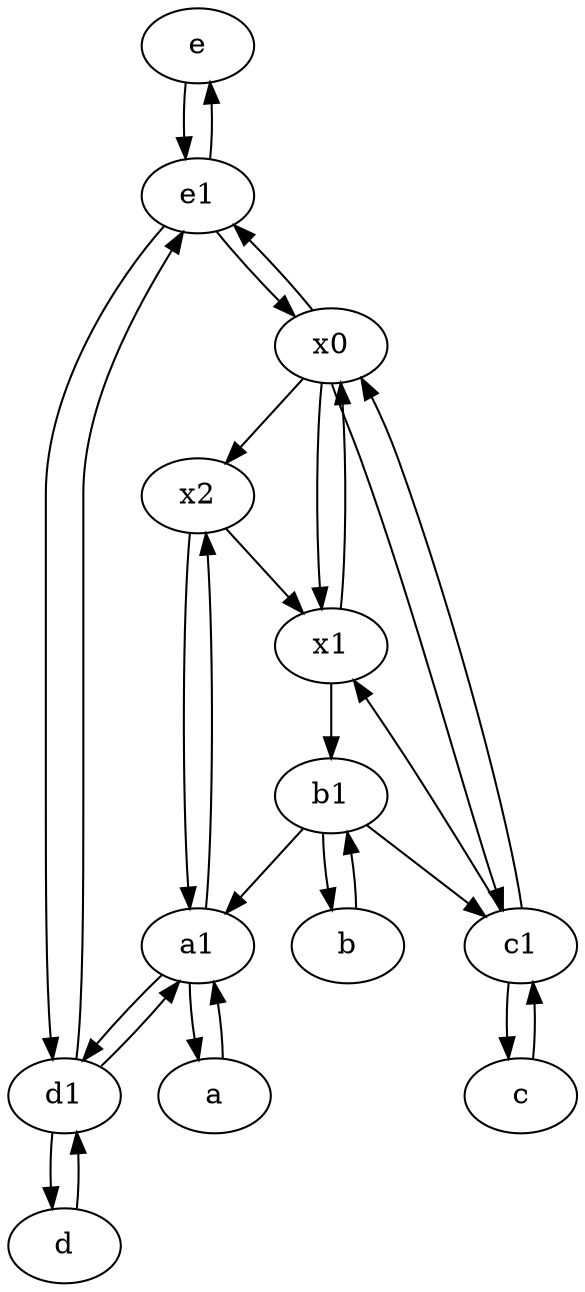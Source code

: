 digraph  {
	e [pos="30,50!"];
	d1 [pos="25,30!"];
	x2;
	c [pos="20,10!"];
	x1;
	x0;
	a [pos="40,10!"];
	d [pos="20,30!"];
	b [pos="50,20!"];
	e1 [pos="25,45!"];
	a1 [pos="40,15!"];
	c1 [pos="30,15!"];
	b1 [pos="45,20!"];
	a1 -> a;
	c1 -> x0;
	x1 -> x0;
	x2 -> a1;
	d -> d1;
	e1 -> x0;
	b1 -> b;
	c1 -> c;
	c -> c1;
	e -> e1;
	b1 -> c1;
	a -> a1;
	e1 -> d1;
	b -> b1;
	x0 -> c1;
	c1 -> x1;
	x0 -> e1;
	e1 -> e;
	d1 -> e1;
	d1 -> a1;
	x2 -> x1;
	a1 -> x2;
	x0 -> x2;
	x1 -> b1;
	x0 -> x1;
	d1 -> d;
	b1 -> a1;
	a1 -> d1;

	}